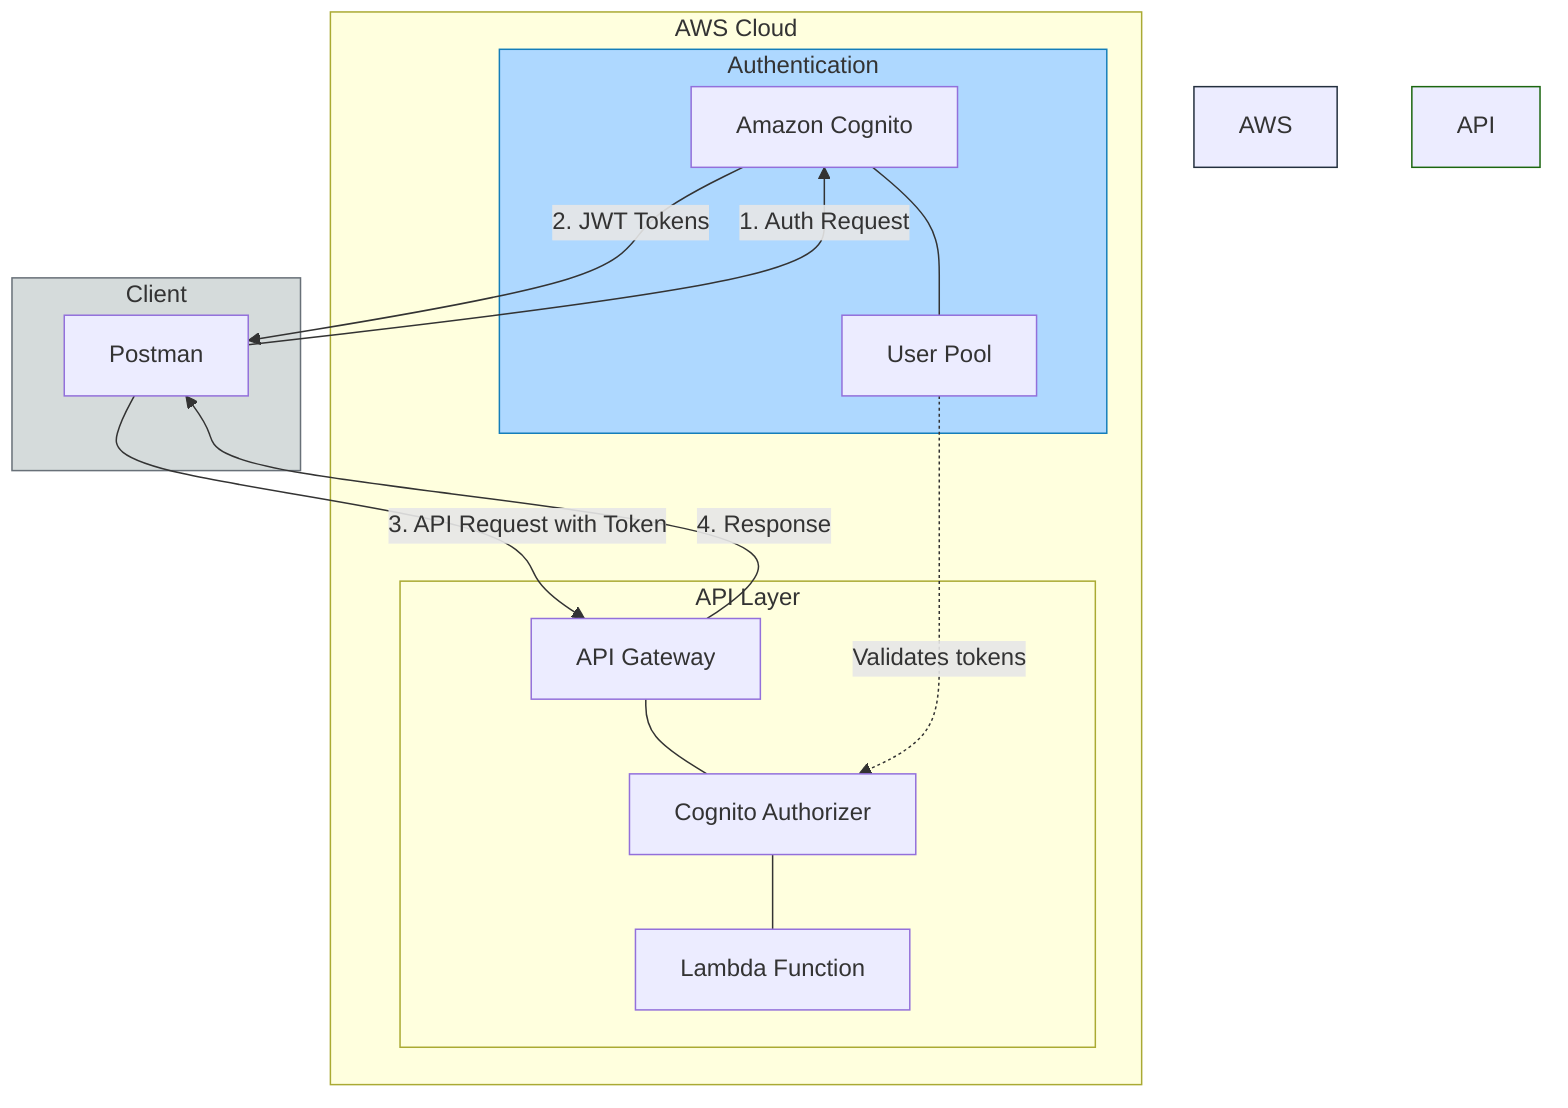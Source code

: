 graph TB
    subgraph AWS Cloud
        subgraph Authentication
            Cognito[Amazon Cognito]
            UserPool[User Pool]
            Cognito --- UserPool
        end

        subgraph API Layer
            APIGW[API Gateway]
            Auth[Cognito Authorizer]
            Lambda[Lambda Function]
            APIGW --- Auth
            Auth --- Lambda
        end

        UserPool -.->|Validates tokens| Auth
    end

    subgraph Client
        Postman[Postman]
        Postman -->|1. Auth Request| Cognito
        Cognito -->|2. JWT Tokens| Postman
        Postman -->|3. API Request with Token| APIGW
        APIGW -->|4. Response| Postman
    end

    style AWS Cloud fill:#ff9900,stroke:#232f3e
    style Authentication fill:#aed8ff,stroke:#147eba
    style API Layer fill:#c6e6c2,stroke:#1b660f
    style Client fill:#d5dbdb,stroke:#687078